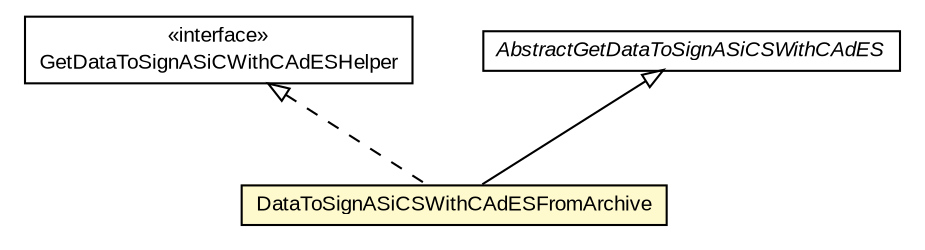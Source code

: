 #!/usr/local/bin/dot
#
# Class diagram 
# Generated by UMLGraph version R5_6-24-gf6e263 (http://www.umlgraph.org/)
#

digraph G {
	edge [fontname="arial",fontsize=10,labelfontname="arial",labelfontsize=10];
	node [fontname="arial",fontsize=10,shape=plaintext];
	nodesep=0.25;
	ranksep=0.5;
	// eu.europa.esig.dss.asic.signature.GetDataToSignASiCWithCAdESHelper
	c313151 [label=<<table title="eu.europa.esig.dss.asic.signature.GetDataToSignASiCWithCAdESHelper" border="0" cellborder="1" cellspacing="0" cellpadding="2" port="p" href="../GetDataToSignASiCWithCAdESHelper.html">
		<tr><td><table border="0" cellspacing="0" cellpadding="1">
<tr><td align="center" balign="center"> &#171;interface&#187; </td></tr>
<tr><td align="center" balign="center"> GetDataToSignASiCWithCAdESHelper </td></tr>
		</table></td></tr>
		</table>>, URL="../GetDataToSignASiCWithCAdESHelper.html", fontname="arial", fontcolor="black", fontsize=10.0];
	// eu.europa.esig.dss.asic.signature.asics.DataToSignASiCSWithCAdESFromArchive
	c313160 [label=<<table title="eu.europa.esig.dss.asic.signature.asics.DataToSignASiCSWithCAdESFromArchive" border="0" cellborder="1" cellspacing="0" cellpadding="2" port="p" bgcolor="lemonChiffon" href="./DataToSignASiCSWithCAdESFromArchive.html">
		<tr><td><table border="0" cellspacing="0" cellpadding="1">
<tr><td align="center" balign="center"> DataToSignASiCSWithCAdESFromArchive </td></tr>
		</table></td></tr>
		</table>>, URL="./DataToSignASiCSWithCAdESFromArchive.html", fontname="arial", fontcolor="black", fontsize=10.0];
	// eu.europa.esig.dss.asic.signature.asics.AbstractGetDataToSignASiCSWithCAdES
	c313161 [label=<<table title="eu.europa.esig.dss.asic.signature.asics.AbstractGetDataToSignASiCSWithCAdES" border="0" cellborder="1" cellspacing="0" cellpadding="2" port="p" href="./AbstractGetDataToSignASiCSWithCAdES.html">
		<tr><td><table border="0" cellspacing="0" cellpadding="1">
<tr><td align="center" balign="center"><font face="arial italic"> AbstractGetDataToSignASiCSWithCAdES </font></td></tr>
		</table></td></tr>
		</table>>, URL="./AbstractGetDataToSignASiCSWithCAdES.html", fontname="arial", fontcolor="black", fontsize=10.0];
	//eu.europa.esig.dss.asic.signature.asics.DataToSignASiCSWithCAdESFromArchive extends eu.europa.esig.dss.asic.signature.asics.AbstractGetDataToSignASiCSWithCAdES
	c313161:p -> c313160:p [dir=back,arrowtail=empty];
	//eu.europa.esig.dss.asic.signature.asics.DataToSignASiCSWithCAdESFromArchive implements eu.europa.esig.dss.asic.signature.GetDataToSignASiCWithCAdESHelper
	c313151:p -> c313160:p [dir=back,arrowtail=empty,style=dashed];
}

